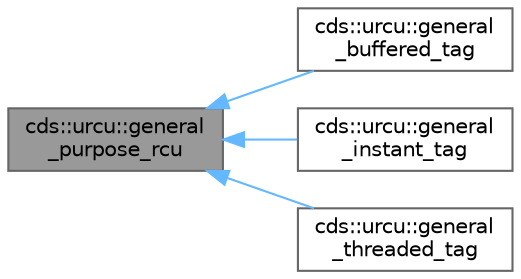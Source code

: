 digraph "cds::urcu::general_purpose_rcu"
{
 // LATEX_PDF_SIZE
  bgcolor="transparent";
  edge [fontname=Helvetica,fontsize=10,labelfontname=Helvetica,labelfontsize=10];
  node [fontname=Helvetica,fontsize=10,shape=box,height=0.2,width=0.4];
  rankdir="LR";
  Node1 [id="Node000001",label="cds::urcu::general\l_purpose_rcu",height=0.2,width=0.4,color="gray40", fillcolor="grey60", style="filled", fontcolor="black",tooltip="General-purpose URCU type"];
  Node1 -> Node2 [id="edge1_Node000001_Node000002",dir="back",color="steelblue1",style="solid",tooltip=" "];
  Node2 [id="Node000002",label="cds::urcu::general\l_buffered_tag",height=0.2,width=0.4,color="gray40", fillcolor="white", style="filled",URL="$structcds_1_1urcu_1_1general__buffered__tag.html",tooltip="Tag for general_buffered URCU"];
  Node1 -> Node3 [id="edge2_Node000001_Node000003",dir="back",color="steelblue1",style="solid",tooltip=" "];
  Node3 [id="Node000003",label="cds::urcu::general\l_instant_tag",height=0.2,width=0.4,color="gray40", fillcolor="white", style="filled",URL="$structcds_1_1urcu_1_1general__instant__tag.html",tooltip="Tag for general_instant URCU"];
  Node1 -> Node4 [id="edge3_Node000001_Node000004",dir="back",color="steelblue1",style="solid",tooltip=" "];
  Node4 [id="Node000004",label="cds::urcu::general\l_threaded_tag",height=0.2,width=0.4,color="gray40", fillcolor="white", style="filled",URL="$structcds_1_1urcu_1_1general__threaded__tag.html",tooltip="Tag for general_threaded URCU"];
}
